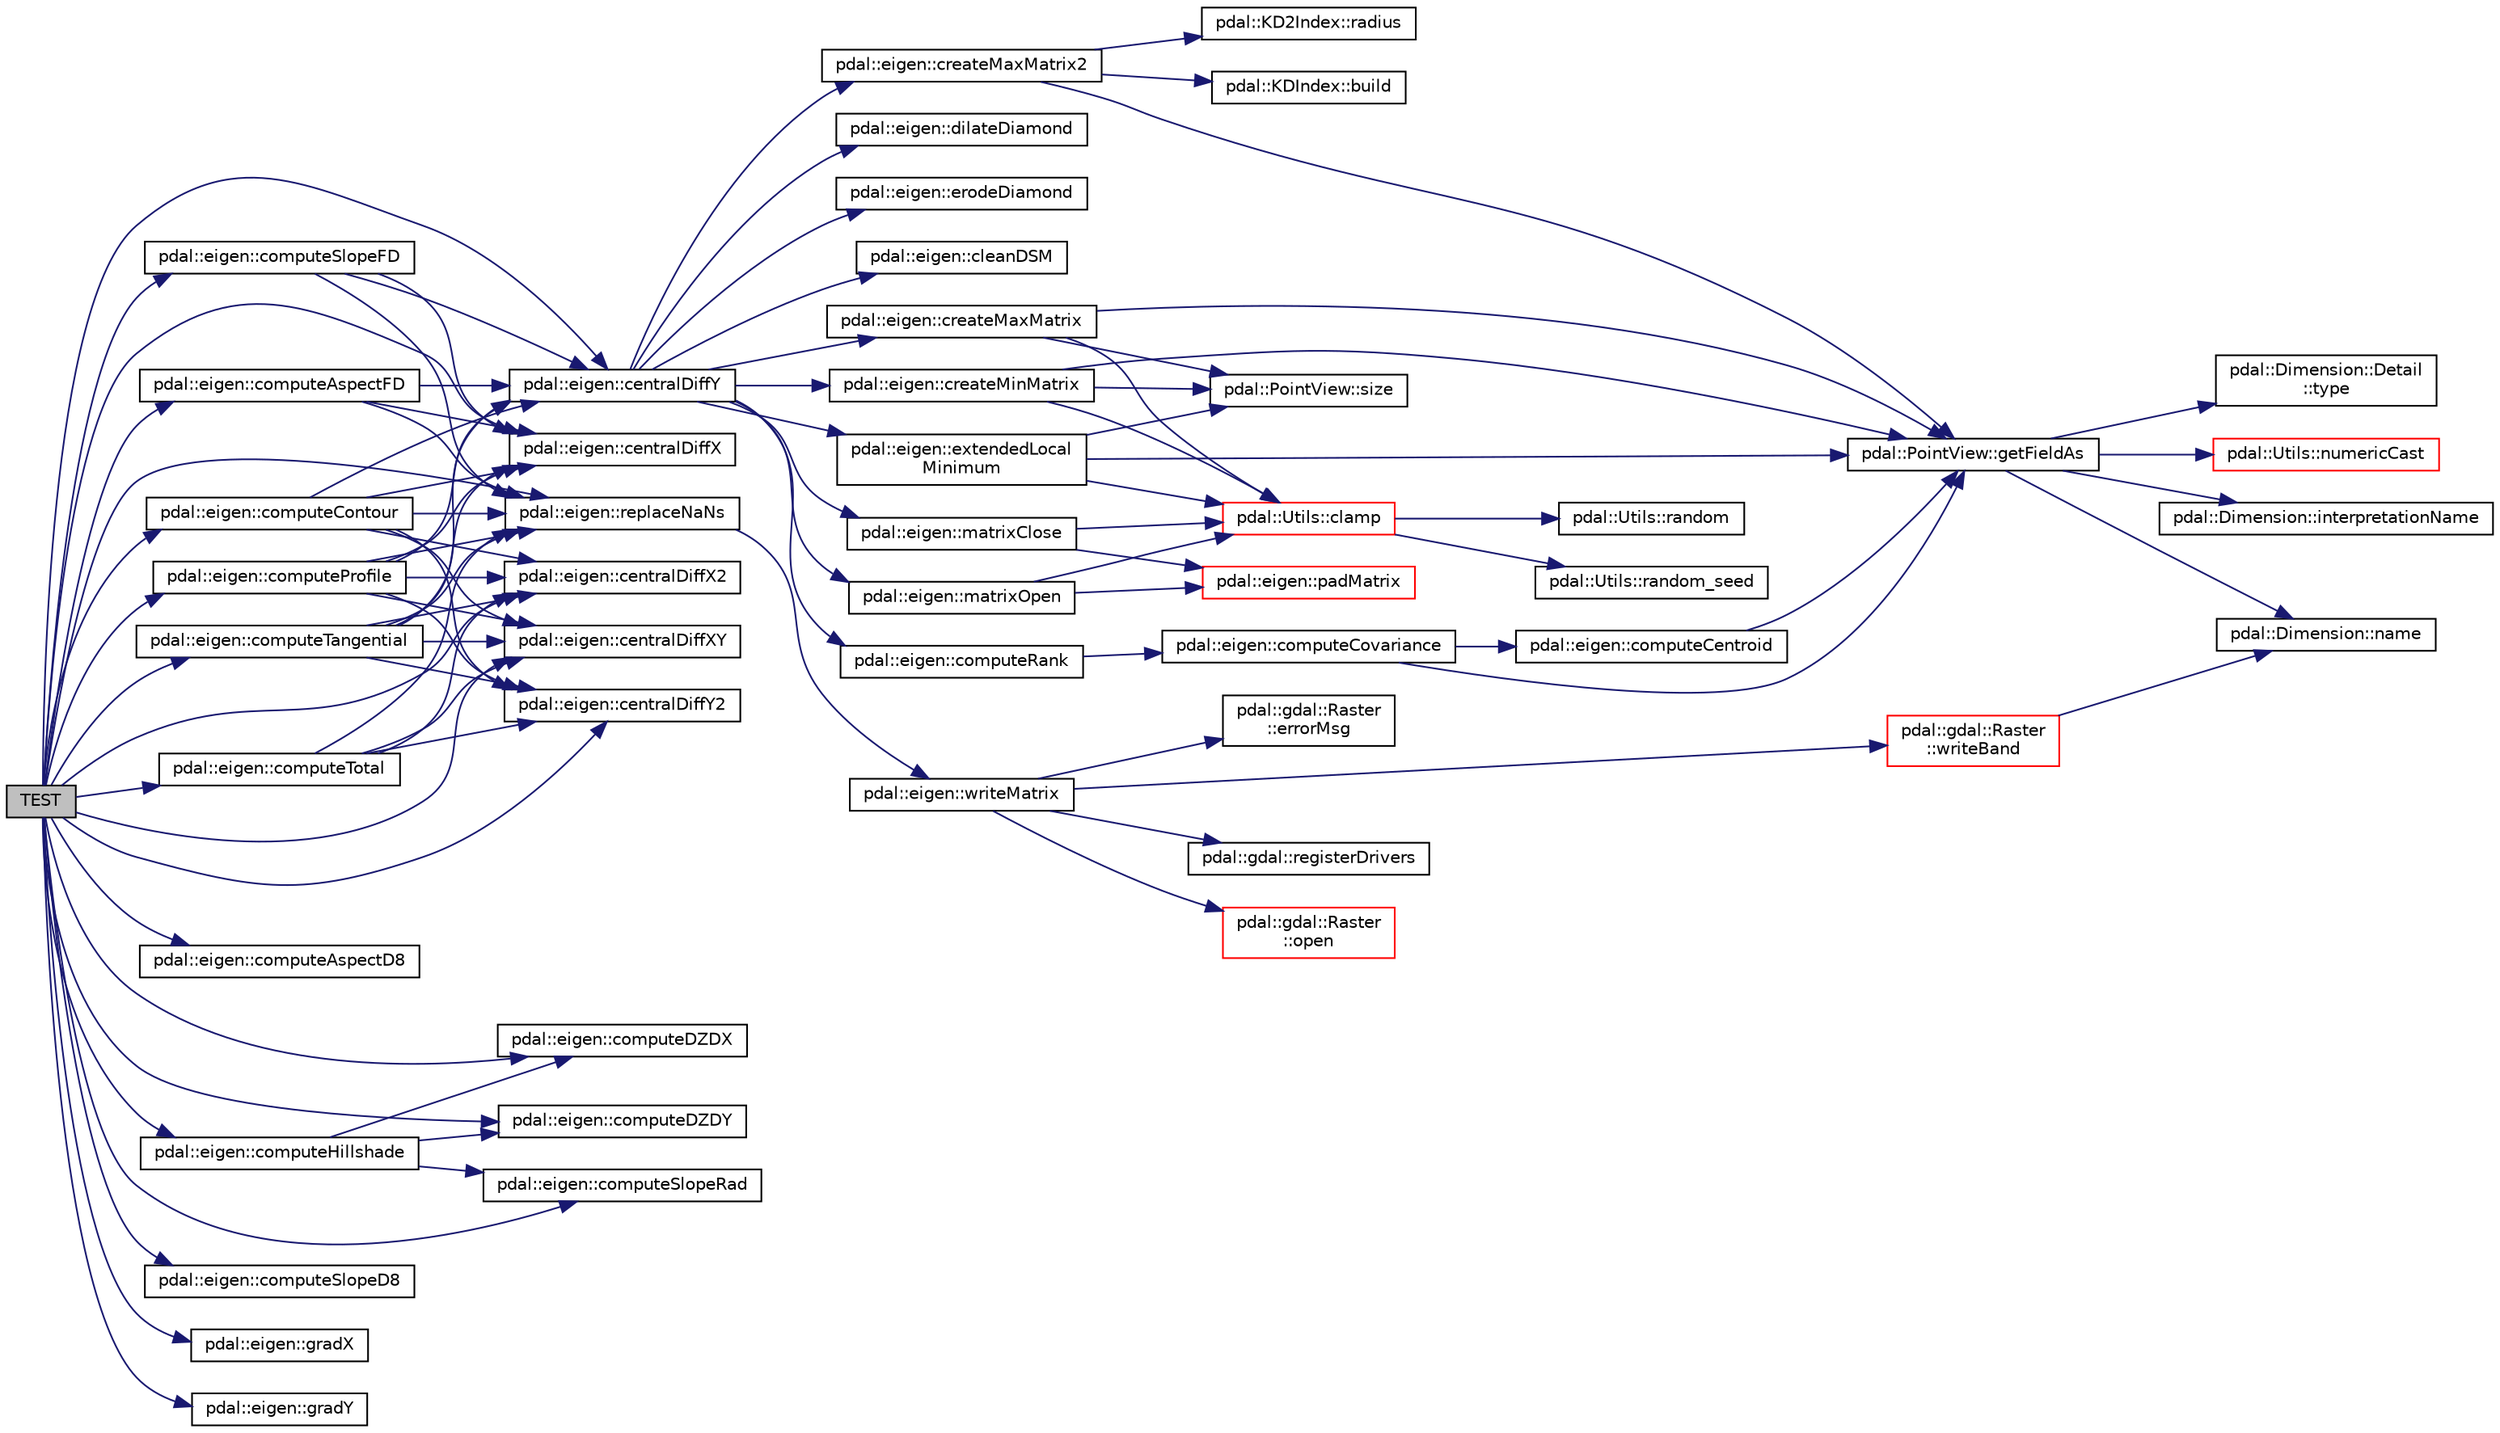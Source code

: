 digraph "TEST"
{
  edge [fontname="Helvetica",fontsize="10",labelfontname="Helvetica",labelfontsize="10"];
  node [fontname="Helvetica",fontsize="10",shape=record];
  rankdir="LR";
  Node1 [label="TEST",height=0.2,width=0.4,color="black", fillcolor="grey75", style="filled", fontcolor="black"];
  Node1 -> Node2 [color="midnightblue",fontsize="10",style="solid",fontname="Helvetica"];
  Node2 [label="pdal::eigen::centralDiffX",height=0.2,width=0.4,color="black", fillcolor="white", style="filled",URL="$namespacepdal_1_1eigen.html#a9d2898f01e56d3058c9288d32754c6c9"];
  Node1 -> Node3 [color="midnightblue",fontsize="10",style="solid",fontname="Helvetica"];
  Node3 [label="pdal::eigen::centralDiffX2",height=0.2,width=0.4,color="black", fillcolor="white", style="filled",URL="$namespacepdal_1_1eigen.html#a6d9fe3c107f369237fab01bda6b6887c"];
  Node1 -> Node4 [color="midnightblue",fontsize="10",style="solid",fontname="Helvetica"];
  Node4 [label="pdal::eigen::centralDiffXY",height=0.2,width=0.4,color="black", fillcolor="white", style="filled",URL="$namespacepdal_1_1eigen.html#a39556e361c00b609bb22ff05fa9fe653"];
  Node1 -> Node5 [color="midnightblue",fontsize="10",style="solid",fontname="Helvetica"];
  Node5 [label="pdal::eigen::centralDiffY",height=0.2,width=0.4,color="black", fillcolor="white", style="filled",URL="$namespacepdal_1_1eigen.html#ab66d3e2ad4a22c909e99668dd0ab6f5d"];
  Node5 -> Node6 [color="midnightblue",fontsize="10",style="solid",fontname="Helvetica"];
  Node6 [label="pdal::eigen::cleanDSM",height=0.2,width=0.4,color="black", fillcolor="white", style="filled",URL="$namespacepdal_1_1eigen.html#a32c810bf98284fc6082ccccb3f4eedc5"];
  Node5 -> Node7 [color="midnightblue",fontsize="10",style="solid",fontname="Helvetica"];
  Node7 [label="pdal::eigen::computeRank",height=0.2,width=0.4,color="black", fillcolor="white", style="filled",URL="$namespacepdal_1_1eigen.html#a19247293524a59ec2c829c20fca832f7"];
  Node7 -> Node8 [color="midnightblue",fontsize="10",style="solid",fontname="Helvetica"];
  Node8 [label="pdal::eigen::computeCovariance",height=0.2,width=0.4,color="black", fillcolor="white", style="filled",URL="$namespacepdal_1_1eigen.html#a90d92be03d31009bbd1a4575c766eff0"];
  Node8 -> Node9 [color="midnightblue",fontsize="10",style="solid",fontname="Helvetica"];
  Node9 [label="pdal::eigen::computeCentroid",height=0.2,width=0.4,color="black", fillcolor="white", style="filled",URL="$namespacepdal_1_1eigen.html#a77a9913ed3d09f4d6105909e8ad4a5e5"];
  Node9 -> Node10 [color="midnightblue",fontsize="10",style="solid",fontname="Helvetica"];
  Node10 [label="pdal::PointView::getFieldAs",height=0.2,width=0.4,color="black", fillcolor="white", style="filled",URL="$classpdal_1_1PointView.html#a4c594a6d2a469e594988194ccf125a15"];
  Node10 -> Node11 [color="midnightblue",fontsize="10",style="solid",fontname="Helvetica"];
  Node11 [label="pdal::Dimension::Detail\l::type",height=0.2,width=0.4,color="black", fillcolor="white", style="filled",URL="$classpdal_1_1Dimension_1_1Detail.html#adf5961976b7fce3d90a0dddd50519a7c"];
  Node10 -> Node12 [color="midnightblue",fontsize="10",style="solid",fontname="Helvetica"];
  Node12 [label="pdal::Utils::numericCast",height=0.2,width=0.4,color="red", fillcolor="white", style="filled",URL="$namespacepdal_1_1Utils.html#a33d614ac71aa03aaa5c10a242c4d14ac"];
  Node10 -> Node13 [color="midnightblue",fontsize="10",style="solid",fontname="Helvetica"];
  Node13 [label="pdal::Dimension::name",height=0.2,width=0.4,color="black", fillcolor="white", style="filled",URL="$namespacepdal_1_1Dimension.html#af3176b0b7e6b4be000317846cf7c2718"];
  Node10 -> Node14 [color="midnightblue",fontsize="10",style="solid",fontname="Helvetica"];
  Node14 [label="pdal::Dimension::interpretationName",height=0.2,width=0.4,color="black", fillcolor="white", style="filled",URL="$namespacepdal_1_1Dimension.html#acc41232ae1e707d6c928ffb9a56592d3"];
  Node8 -> Node10 [color="midnightblue",fontsize="10",style="solid",fontname="Helvetica"];
  Node5 -> Node15 [color="midnightblue",fontsize="10",style="solid",fontname="Helvetica"];
  Node15 [label="pdal::eigen::createMaxMatrix",height=0.2,width=0.4,color="black", fillcolor="white", style="filled",URL="$namespacepdal_1_1eigen.html#a9eb56b77a9f1daac90fe69149299e901"];
  Node15 -> Node16 [color="midnightblue",fontsize="10",style="solid",fontname="Helvetica"];
  Node16 [label="pdal::PointView::size",height=0.2,width=0.4,color="black", fillcolor="white", style="filled",URL="$classpdal_1_1PointView.html#a4c2fba9b5d7a61f19a558bb08405555d"];
  Node15 -> Node10 [color="midnightblue",fontsize="10",style="solid",fontname="Helvetica"];
  Node15 -> Node17 [color="midnightblue",fontsize="10",style="solid",fontname="Helvetica"];
  Node17 [label="pdal::Utils::clamp",height=0.2,width=0.4,color="red", fillcolor="white", style="filled",URL="$namespacepdal_1_1Utils.html#af9895f466e24147ed204408cc271579d",tooltip="Clamp value to given bounds. "];
  Node17 -> Node18 [color="midnightblue",fontsize="10",style="solid",fontname="Helvetica"];
  Node18 [label="pdal::Utils::random_seed",height=0.2,width=0.4,color="black", fillcolor="white", style="filled",URL="$namespacepdal_1_1Utils.html#ad02787dce6b6f45473604bc9fe7e9c10"];
  Node17 -> Node19 [color="midnightblue",fontsize="10",style="solid",fontname="Helvetica"];
  Node19 [label="pdal::Utils::random",height=0.2,width=0.4,color="black", fillcolor="white", style="filled",URL="$namespacepdal_1_1Utils.html#ae307965bf4f08edcc45fbe8599c0eddc"];
  Node5 -> Node20 [color="midnightblue",fontsize="10",style="solid",fontname="Helvetica"];
  Node20 [label="pdal::eigen::createMaxMatrix2",height=0.2,width=0.4,color="black", fillcolor="white", style="filled",URL="$namespacepdal_1_1eigen.html#a07e6e0633883fbc9b7c33e7dbaa29b10"];
  Node20 -> Node21 [color="midnightblue",fontsize="10",style="solid",fontname="Helvetica"];
  Node21 [label="pdal::KDIndex::build",height=0.2,width=0.4,color="black", fillcolor="white", style="filled",URL="$classpdal_1_1KDIndex.html#ad179eda54c39330a0e06ec2bebee9c26"];
  Node20 -> Node22 [color="midnightblue",fontsize="10",style="solid",fontname="Helvetica"];
  Node22 [label="pdal::KD2Index::radius",height=0.2,width=0.4,color="black", fillcolor="white", style="filled",URL="$classpdal_1_1KD2Index.html#a2edc070bb35fc19188076794b7d742e0"];
  Node20 -> Node10 [color="midnightblue",fontsize="10",style="solid",fontname="Helvetica"];
  Node5 -> Node23 [color="midnightblue",fontsize="10",style="solid",fontname="Helvetica"];
  Node23 [label="pdal::eigen::createMinMatrix",height=0.2,width=0.4,color="black", fillcolor="white", style="filled",URL="$namespacepdal_1_1eigen.html#aa987b7cbf37504e39491b728eb906da3"];
  Node23 -> Node16 [color="midnightblue",fontsize="10",style="solid",fontname="Helvetica"];
  Node23 -> Node10 [color="midnightblue",fontsize="10",style="solid",fontname="Helvetica"];
  Node23 -> Node17 [color="midnightblue",fontsize="10",style="solid",fontname="Helvetica"];
  Node5 -> Node24 [color="midnightblue",fontsize="10",style="solid",fontname="Helvetica"];
  Node24 [label="pdal::eigen::extendedLocal\lMinimum",height=0.2,width=0.4,color="black", fillcolor="white", style="filled",URL="$namespacepdal_1_1eigen.html#a06de07ba3b8cc9060e3a34d6e3d234d8"];
  Node24 -> Node16 [color="midnightblue",fontsize="10",style="solid",fontname="Helvetica"];
  Node24 -> Node10 [color="midnightblue",fontsize="10",style="solid",fontname="Helvetica"];
  Node24 -> Node17 [color="midnightblue",fontsize="10",style="solid",fontname="Helvetica"];
  Node5 -> Node25 [color="midnightblue",fontsize="10",style="solid",fontname="Helvetica"];
  Node25 [label="pdal::eigen::matrixClose",height=0.2,width=0.4,color="black", fillcolor="white", style="filled",URL="$namespacepdal_1_1eigen.html#ade2a0efe83a67d121acebd437c4cef8e"];
  Node25 -> Node26 [color="midnightblue",fontsize="10",style="solid",fontname="Helvetica"];
  Node26 [label="pdal::eigen::padMatrix",height=0.2,width=0.4,color="red", fillcolor="white", style="filled",URL="$namespacepdal_1_1eigen.html#a4aae1c885fc7ff09ed79b410d0021957"];
  Node25 -> Node17 [color="midnightblue",fontsize="10",style="solid",fontname="Helvetica"];
  Node5 -> Node27 [color="midnightblue",fontsize="10",style="solid",fontname="Helvetica"];
  Node27 [label="pdal::eigen::matrixOpen",height=0.2,width=0.4,color="black", fillcolor="white", style="filled",URL="$namespacepdal_1_1eigen.html#a91aec584e0fc953b3d9309d76efad840"];
  Node27 -> Node26 [color="midnightblue",fontsize="10",style="solid",fontname="Helvetica"];
  Node27 -> Node17 [color="midnightblue",fontsize="10",style="solid",fontname="Helvetica"];
  Node5 -> Node28 [color="midnightblue",fontsize="10",style="solid",fontname="Helvetica"];
  Node28 [label="pdal::eigen::dilateDiamond",height=0.2,width=0.4,color="black", fillcolor="white", style="filled",URL="$namespacepdal_1_1eigen.html#a0d6815d7fd34883bed5d5161281f2f90"];
  Node5 -> Node29 [color="midnightblue",fontsize="10",style="solid",fontname="Helvetica"];
  Node29 [label="pdal::eigen::erodeDiamond",height=0.2,width=0.4,color="black", fillcolor="white", style="filled",URL="$namespacepdal_1_1eigen.html#a78a0eed5d6753db18fc57da7ce6c2661"];
  Node1 -> Node30 [color="midnightblue",fontsize="10",style="solid",fontname="Helvetica"];
  Node30 [label="pdal::eigen::centralDiffY2",height=0.2,width=0.4,color="black", fillcolor="white", style="filled",URL="$namespacepdal_1_1eigen.html#a3145464d9e8e8d17517aeb34b97f10f7"];
  Node1 -> Node31 [color="midnightblue",fontsize="10",style="solid",fontname="Helvetica"];
  Node31 [label="pdal::eigen::computeAspectD8",height=0.2,width=0.4,color="black", fillcolor="white", style="filled",URL="$namespacepdal_1_1eigen.html#a4d1adf7030b0d03e061651f8e4004422"];
  Node1 -> Node32 [color="midnightblue",fontsize="10",style="solid",fontname="Helvetica"];
  Node32 [label="pdal::eigen::computeAspectFD",height=0.2,width=0.4,color="black", fillcolor="white", style="filled",URL="$namespacepdal_1_1eigen.html#ab53aeec07299f46c551e1cc9e2ab2d8c"];
  Node32 -> Node33 [color="midnightblue",fontsize="10",style="solid",fontname="Helvetica"];
  Node33 [label="pdal::eigen::replaceNaNs",height=0.2,width=0.4,color="black", fillcolor="white", style="filled",URL="$namespacepdal_1_1eigen.html#a35788c656b7df1abc230e9f5dee0b27e"];
  Node33 -> Node34 [color="midnightblue",fontsize="10",style="solid",fontname="Helvetica"];
  Node34 [label="pdal::eigen::writeMatrix",height=0.2,width=0.4,color="black", fillcolor="white", style="filled",URL="$namespacepdal_1_1eigen.html#a8c61c44faa1808c232cad3aaa7076761"];
  Node34 -> Node35 [color="midnightblue",fontsize="10",style="solid",fontname="Helvetica"];
  Node35 [label="pdal::gdal::registerDrivers",height=0.2,width=0.4,color="black", fillcolor="white", style="filled",URL="$namespacepdal_1_1gdal.html#a35a1ae3b5fe64517230477135fae8569"];
  Node34 -> Node36 [color="midnightblue",fontsize="10",style="solid",fontname="Helvetica"];
  Node36 [label="pdal::gdal::Raster\l::open",height=0.2,width=0.4,color="red", fillcolor="white", style="filled",URL="$classpdal_1_1gdal_1_1Raster.html#a786f113aff9d7035013ecb452453c63f"];
  Node34 -> Node37 [color="midnightblue",fontsize="10",style="solid",fontname="Helvetica"];
  Node37 [label="pdal::gdal::Raster\l::errorMsg",height=0.2,width=0.4,color="black", fillcolor="white", style="filled",URL="$classpdal_1_1gdal_1_1Raster.html#aa820961f31df413b678c1dd0c5ccb809"];
  Node34 -> Node38 [color="midnightblue",fontsize="10",style="solid",fontname="Helvetica"];
  Node38 [label="pdal::gdal::Raster\l::writeBand",height=0.2,width=0.4,color="red", fillcolor="white", style="filled",URL="$classpdal_1_1gdal_1_1Raster.html#aa335710203c5b336425570370669355c"];
  Node38 -> Node13 [color="midnightblue",fontsize="10",style="solid",fontname="Helvetica"];
  Node32 -> Node2 [color="midnightblue",fontsize="10",style="solid",fontname="Helvetica"];
  Node32 -> Node5 [color="midnightblue",fontsize="10",style="solid",fontname="Helvetica"];
  Node1 -> Node39 [color="midnightblue",fontsize="10",style="solid",fontname="Helvetica"];
  Node39 [label="pdal::eigen::computeContour",height=0.2,width=0.4,color="black", fillcolor="white", style="filled",URL="$namespacepdal_1_1eigen.html#a8a54867810b638e4b6b64fd1804f00c8"];
  Node39 -> Node33 [color="midnightblue",fontsize="10",style="solid",fontname="Helvetica"];
  Node39 -> Node3 [color="midnightblue",fontsize="10",style="solid",fontname="Helvetica"];
  Node39 -> Node30 [color="midnightblue",fontsize="10",style="solid",fontname="Helvetica"];
  Node39 -> Node4 [color="midnightblue",fontsize="10",style="solid",fontname="Helvetica"];
  Node39 -> Node2 [color="midnightblue",fontsize="10",style="solid",fontname="Helvetica"];
  Node39 -> Node5 [color="midnightblue",fontsize="10",style="solid",fontname="Helvetica"];
  Node1 -> Node40 [color="midnightblue",fontsize="10",style="solid",fontname="Helvetica"];
  Node40 [label="pdal::eigen::computeDZDX",height=0.2,width=0.4,color="black", fillcolor="white", style="filled",URL="$namespacepdal_1_1eigen.html#afcaf22e198755da4e5f8a8e2092c5235"];
  Node1 -> Node41 [color="midnightblue",fontsize="10",style="solid",fontname="Helvetica"];
  Node41 [label="pdal::eigen::computeDZDY",height=0.2,width=0.4,color="black", fillcolor="white", style="filled",URL="$namespacepdal_1_1eigen.html#acf40669546d96c4848646200ab6c2ead"];
  Node1 -> Node42 [color="midnightblue",fontsize="10",style="solid",fontname="Helvetica"];
  Node42 [label="pdal::eigen::computeHillshade",height=0.2,width=0.4,color="black", fillcolor="white", style="filled",URL="$namespacepdal_1_1eigen.html#a8e3171bb3565f988f2a56823f4dede8b"];
  Node42 -> Node40 [color="midnightblue",fontsize="10",style="solid",fontname="Helvetica"];
  Node42 -> Node41 [color="midnightblue",fontsize="10",style="solid",fontname="Helvetica"];
  Node42 -> Node43 [color="midnightblue",fontsize="10",style="solid",fontname="Helvetica"];
  Node43 [label="pdal::eigen::computeSlopeRad",height=0.2,width=0.4,color="black", fillcolor="white", style="filled",URL="$namespacepdal_1_1eigen.html#aa3fdc35f98004875cdf1ce56d255b900"];
  Node1 -> Node44 [color="midnightblue",fontsize="10",style="solid",fontname="Helvetica"];
  Node44 [label="pdal::eigen::computeProfile",height=0.2,width=0.4,color="black", fillcolor="white", style="filled",URL="$namespacepdal_1_1eigen.html#ae3c73acb88d80a9f0428c980b05863d4"];
  Node44 -> Node33 [color="midnightblue",fontsize="10",style="solid",fontname="Helvetica"];
  Node44 -> Node3 [color="midnightblue",fontsize="10",style="solid",fontname="Helvetica"];
  Node44 -> Node30 [color="midnightblue",fontsize="10",style="solid",fontname="Helvetica"];
  Node44 -> Node4 [color="midnightblue",fontsize="10",style="solid",fontname="Helvetica"];
  Node44 -> Node2 [color="midnightblue",fontsize="10",style="solid",fontname="Helvetica"];
  Node44 -> Node5 [color="midnightblue",fontsize="10",style="solid",fontname="Helvetica"];
  Node1 -> Node45 [color="midnightblue",fontsize="10",style="solid",fontname="Helvetica"];
  Node45 [label="pdal::eigen::computeSlopeD8",height=0.2,width=0.4,color="black", fillcolor="white", style="filled",URL="$namespacepdal_1_1eigen.html#a4b90782bbd058b30add7c3c14d99615d"];
  Node1 -> Node46 [color="midnightblue",fontsize="10",style="solid",fontname="Helvetica"];
  Node46 [label="pdal::eigen::computeSlopeFD",height=0.2,width=0.4,color="black", fillcolor="white", style="filled",URL="$namespacepdal_1_1eigen.html#a3ae8ec6a3501c7f138dc35aea08da663"];
  Node46 -> Node33 [color="midnightblue",fontsize="10",style="solid",fontname="Helvetica"];
  Node46 -> Node2 [color="midnightblue",fontsize="10",style="solid",fontname="Helvetica"];
  Node46 -> Node5 [color="midnightblue",fontsize="10",style="solid",fontname="Helvetica"];
  Node1 -> Node43 [color="midnightblue",fontsize="10",style="solid",fontname="Helvetica"];
  Node1 -> Node47 [color="midnightblue",fontsize="10",style="solid",fontname="Helvetica"];
  Node47 [label="pdal::eigen::computeTangential",height=0.2,width=0.4,color="black", fillcolor="white", style="filled",URL="$namespacepdal_1_1eigen.html#a28f0bb391554d5ee42aa5b3f100e833d"];
  Node47 -> Node33 [color="midnightblue",fontsize="10",style="solid",fontname="Helvetica"];
  Node47 -> Node3 [color="midnightblue",fontsize="10",style="solid",fontname="Helvetica"];
  Node47 -> Node30 [color="midnightblue",fontsize="10",style="solid",fontname="Helvetica"];
  Node47 -> Node4 [color="midnightblue",fontsize="10",style="solid",fontname="Helvetica"];
  Node47 -> Node2 [color="midnightblue",fontsize="10",style="solid",fontname="Helvetica"];
  Node47 -> Node5 [color="midnightblue",fontsize="10",style="solid",fontname="Helvetica"];
  Node1 -> Node48 [color="midnightblue",fontsize="10",style="solid",fontname="Helvetica"];
  Node48 [label="pdal::eigen::computeTotal",height=0.2,width=0.4,color="black", fillcolor="white", style="filled",URL="$namespacepdal_1_1eigen.html#a6a9d9166667216e6ed08d4d0a03e1bf6"];
  Node48 -> Node33 [color="midnightblue",fontsize="10",style="solid",fontname="Helvetica"];
  Node48 -> Node3 [color="midnightblue",fontsize="10",style="solid",fontname="Helvetica"];
  Node48 -> Node30 [color="midnightblue",fontsize="10",style="solid",fontname="Helvetica"];
  Node48 -> Node4 [color="midnightblue",fontsize="10",style="solid",fontname="Helvetica"];
  Node1 -> Node49 [color="midnightblue",fontsize="10",style="solid",fontname="Helvetica"];
  Node49 [label="pdal::eigen::gradX",height=0.2,width=0.4,color="black", fillcolor="white", style="filled",URL="$namespacepdal_1_1eigen.html#a3550d14d908208fe5613aac0c061e3af"];
  Node1 -> Node50 [color="midnightblue",fontsize="10",style="solid",fontname="Helvetica"];
  Node50 [label="pdal::eigen::gradY",height=0.2,width=0.4,color="black", fillcolor="white", style="filled",URL="$namespacepdal_1_1eigen.html#a9bf186869994c39effe8ad784fd3f3fd"];
  Node1 -> Node33 [color="midnightblue",fontsize="10",style="solid",fontname="Helvetica"];
}
